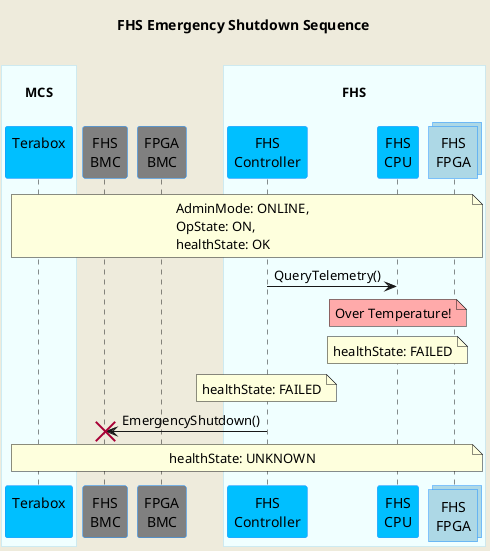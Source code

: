 @startuml
'https://plantuml.com/sequence-diagram
skinparam backgroundColor #EEEBDC
skinparam sequence {
ParticipantBorderColor DodgerBlue
ParticipantBackgroundColor DeepSkyBlue
ActorBorderColor DarkGreen
ActorBackgroundColor Green
BoxBorderColor LightBlue
BoxBackgroundColor #F0FFFF
}
skinparam collections {
  BackGroundColor LightBlue
  BorderColor DodgerBlue
}
skinparam database {
  BackgroundColor LightGreen
  BorderColor DarkGreen
}
title FHS Emergency Shutdown Sequence\n
box "\nMCS\n"
  participant "Terabox\n" as fhs_tel
end box
participant "FHS\nBMC" as fhs_bmc #Grey
participant "FPGA\nBMC" as fpga_bmc #Grey
box "\nFHS\n"
  participant "FHS\nController" as fhs_safety
  participant "FHS\nCPU" as fhs_cpu
  collections "FHS\nFPGA" as fhs_fpga
end box

note over fhs_tel, fhs_fpga  : AdminMode: ONLINE,\nOpState: ON,\nhealthState: OK

fhs_safety      ->  fhs_cpu     :   QueryTelemetry()
note over fhs_cpu #FFAAAA     :   Over Temperature!
note over fhs_cpu               :   healthState: FAILED
note over fhs_safety            :   healthState: FAILED
fhs_safety      ->  fhs_bmc !!  :   EmergencyShutdown()

note over fhs_tel, fhs_fpga     : healthState: UNKNOWN

@enduml